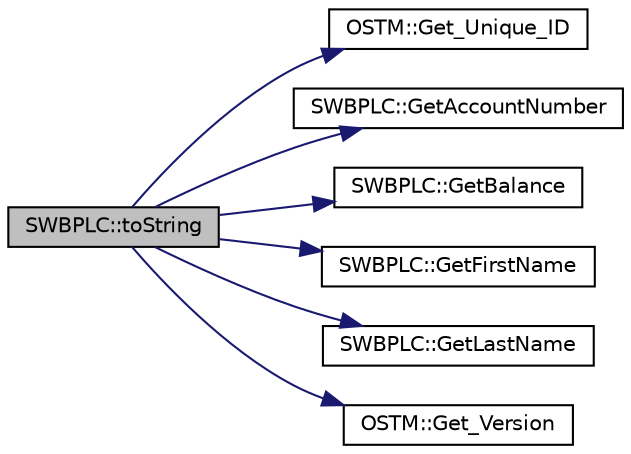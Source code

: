 digraph "SWBPLC::toString"
{
  edge [fontname="Helvetica",fontsize="10",labelfontname="Helvetica",labelfontsize="10"];
  node [fontname="Helvetica",fontsize="10",shape=record];
  rankdir="LR";
  Node1 [label="SWBPLC::toString",height=0.2,width=0.4,color="black", fillcolor="grey75", style="filled", fontcolor="black"];
  Node1 -> Node2 [color="midnightblue",fontsize="10",style="solid",fontname="Helvetica"];
  Node2 [label="OSTM::Get_Unique_ID",height=0.2,width=0.4,color="black", fillcolor="white", style="filled",URL="$class_o_s_t_m.html#a5a01a8b98d16b1d1904ecf9356e7b71d",tooltip="getter for unique id "];
  Node1 -> Node3 [color="midnightblue",fontsize="10",style="solid",fontname="Helvetica"];
  Node3 [label="SWBPLC::GetAccountNumber",height=0.2,width=0.4,color="black", fillcolor="white", style="filled",URL="$class_s_w_b_p_l_c.html#a1a997f6d333e5021970e50605431d7df"];
  Node1 -> Node4 [color="midnightblue",fontsize="10",style="solid",fontname="Helvetica"];
  Node4 [label="SWBPLC::GetBalance",height=0.2,width=0.4,color="black", fillcolor="white", style="filled",URL="$class_s_w_b_p_l_c.html#af7f5f662ab926bfb9c0c1c7156cde24c"];
  Node1 -> Node5 [color="midnightblue",fontsize="10",style="solid",fontname="Helvetica"];
  Node5 [label="SWBPLC::GetFirstName",height=0.2,width=0.4,color="black", fillcolor="white", style="filled",URL="$class_s_w_b_p_l_c.html#ace6bbcd6546896e581e3a2ee9504d090"];
  Node1 -> Node6 [color="midnightblue",fontsize="10",style="solid",fontname="Helvetica"];
  Node6 [label="SWBPLC::GetLastName",height=0.2,width=0.4,color="black", fillcolor="white", style="filled",URL="$class_s_w_b_p_l_c.html#a72b2595acea28dae9e4f5816dd3c4652"];
  Node1 -> Node7 [color="midnightblue",fontsize="10",style="solid",fontname="Helvetica"];
  Node7 [label="OSTM::Get_Version",height=0.2,width=0.4,color="black", fillcolor="white", style="filled",URL="$class_o_s_t_m.html#a1f1db9d482f22c8e7caa17dfb340626b",tooltip="getter for version number "];
}
